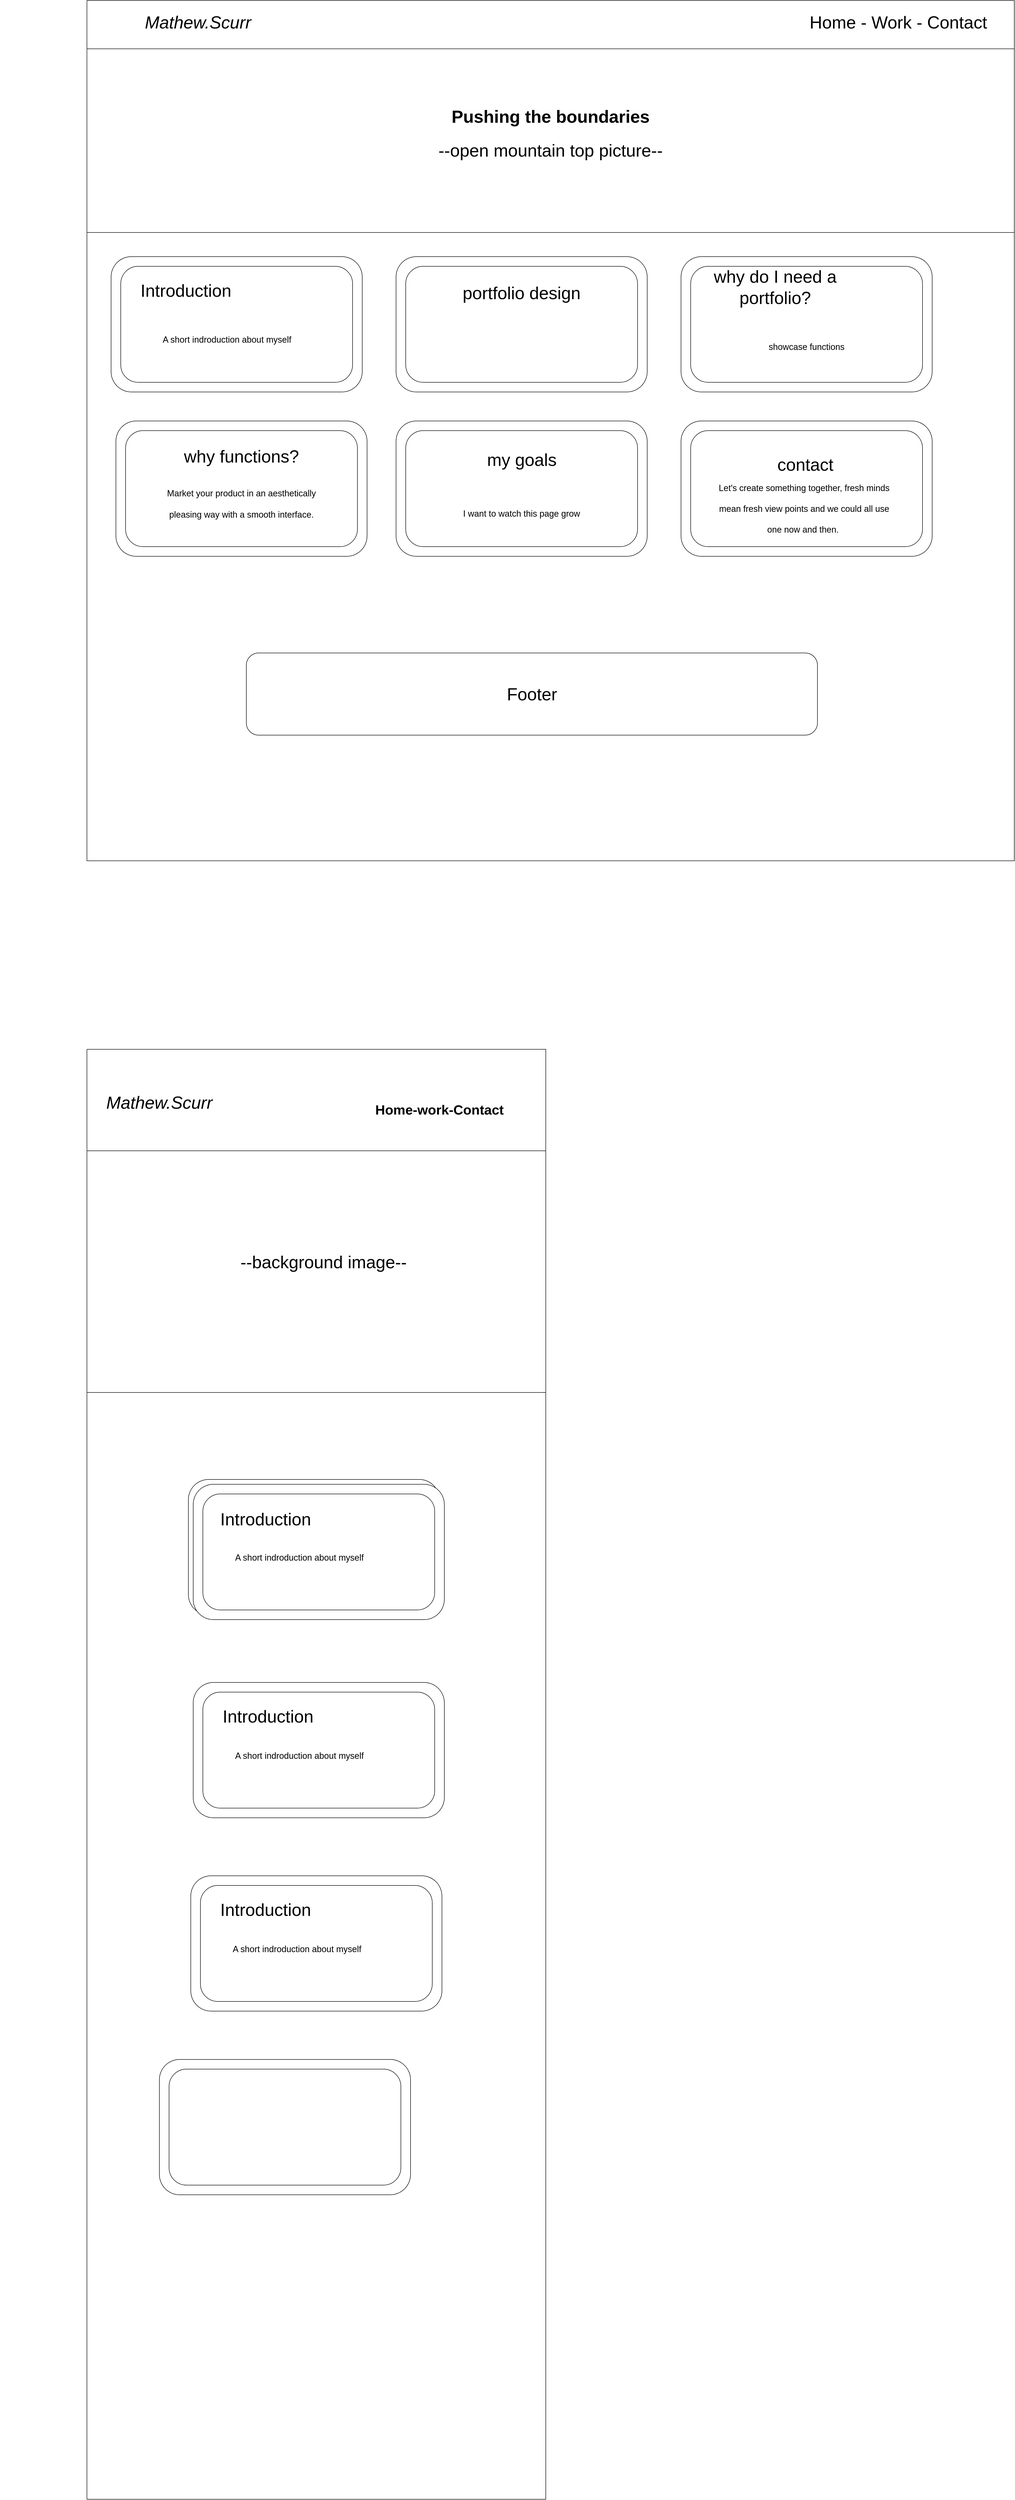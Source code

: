<mxfile version="14.6.13" type="device"><diagram id="FEt_Q6zDG23R3kJfKg6y" name="Page-1"><mxGraphModel dx="5194" dy="3876" grid="1" gridSize="10" guides="1" tooltips="1" connect="1" arrows="1" fold="1" page="1" pageScale="1" pageWidth="850" pageHeight="1100" math="0" shadow="0"><root><mxCell id="0"/><mxCell id="1" parent="0"/><mxCell id="vTrbUso7ryjQpIL4QOr8-1" value="" style="rounded=0;whiteSpace=wrap;html=1;" vertex="1" parent="1"><mxGeometry x="-20" y="2180" width="950" height="3000" as="geometry"/></mxCell><mxCell id="_swKWGqYOiMcQIY0bmR3-83" value="" style="rounded=0;whiteSpace=wrap;html=1;" parent="1" vertex="1"><mxGeometry x="-20" y="10" width="1920" height="1780" as="geometry"/></mxCell><mxCell id="_swKWGqYOiMcQIY0bmR3-113" value="&lt;font style=&quot;font-size: 18px&quot;&gt;I&lt;/font&gt;" style="text;html=1;strokeColor=none;fillColor=none;align=center;verticalAlign=middle;whiteSpace=wrap;rounded=0;fontSize=36;" parent="1" vertex="1"><mxGeometry x="700" y="660" width="380" height="90" as="geometry"/></mxCell><mxCell id="_swKWGqYOiMcQIY0bmR3-96" value="" style="rounded=1;whiteSpace=wrap;html=1;fontSize=36;" parent="1" vertex="1"><mxGeometry x="620" y="540" width="520" height="280" as="geometry"/></mxCell><mxCell id="_swKWGqYOiMcQIY0bmR3-84" value="" style="rounded=0;whiteSpace=wrap;html=1;" parent="1" vertex="1"><mxGeometry x="-20" y="10" width="1920" height="480" as="geometry"/></mxCell><mxCell id="_swKWGqYOiMcQIY0bmR3-85" value="" style="rounded=0;whiteSpace=wrap;html=1;" parent="1" vertex="1"><mxGeometry x="-20" y="10" width="1920" height="100" as="geometry"/></mxCell><mxCell id="_swKWGqYOiMcQIY0bmR3-86" value="Pushing the boundaries" style="text;strokeColor=none;fillColor=none;align=center;verticalAlign=middle;whiteSpace=wrap;rounded=0;fontSize=36;fontStyle=1;html=1;" parent="1" vertex="1"><mxGeometry x="715" y="195" width="450" height="110" as="geometry"/></mxCell><mxCell id="_swKWGqYOiMcQIY0bmR3-87" value="--open mountain top picture--" style="text;html=1;strokeColor=none;fillColor=none;align=center;verticalAlign=middle;whiteSpace=wrap;rounded=0;fontSize=36;" parent="1" vertex="1"><mxGeometry x="605" y="290" width="670" height="60" as="geometry"/></mxCell><mxCell id="_swKWGqYOiMcQIY0bmR3-88" value="Mathew.Scurr" style="text;html=1;strokeColor=none;fillColor=none;align=center;verticalAlign=middle;whiteSpace=wrap;rounded=0;fontSize=36;fontStyle=2" parent="1" vertex="1"><mxGeometry x="-10" y="20" width="440" height="70" as="geometry"/></mxCell><mxCell id="_swKWGqYOiMcQIY0bmR3-90" value="Home - Work - Contact" style="text;html=1;strokeColor=none;fillColor=none;align=center;verticalAlign=middle;whiteSpace=wrap;rounded=0;fontSize=36;" parent="1" vertex="1"><mxGeometry x="1430" y="20" width="460" height="70" as="geometry"/></mxCell><mxCell id="_swKWGqYOiMcQIY0bmR3-94" value="" style="rounded=1;whiteSpace=wrap;html=1;fontSize=36;" parent="1" vertex="1"><mxGeometry x="190" y="3070" width="520" height="280" as="geometry"/></mxCell><mxCell id="_swKWGqYOiMcQIY0bmR3-95" value="" style="rounded=1;whiteSpace=wrap;html=1;fontSize=36;" parent="1" vertex="1"><mxGeometry x="210" y="3090" width="480" height="240" as="geometry"/></mxCell><mxCell id="_swKWGqYOiMcQIY0bmR3-97" value="" style="rounded=1;whiteSpace=wrap;html=1;fontSize=36;" parent="1" vertex="1"><mxGeometry x="640" y="560" width="480" height="240" as="geometry"/></mxCell><mxCell id="_swKWGqYOiMcQIY0bmR3-98" value="" style="rounded=1;whiteSpace=wrap;html=1;fontSize=36;" parent="1" vertex="1"><mxGeometry x="1210" y="540" width="520" height="280" as="geometry"/></mxCell><mxCell id="_swKWGqYOiMcQIY0bmR3-99" value="" style="rounded=1;whiteSpace=wrap;html=1;fontSize=36;" parent="1" vertex="1"><mxGeometry x="1230" y="560" width="480" height="240" as="geometry"/></mxCell><mxCell id="_swKWGqYOiMcQIY0bmR3-105" value="" style="rounded=1;whiteSpace=wrap;html=1;fontSize=36;" parent="1" vertex="1"><mxGeometry x="1210" y="880" width="520" height="280" as="geometry"/></mxCell><mxCell id="_swKWGqYOiMcQIY0bmR3-106" value="" style="rounded=1;whiteSpace=wrap;html=1;fontSize=36;" parent="1" vertex="1"><mxGeometry x="1230" y="900" width="480" height="240" as="geometry"/></mxCell><mxCell id="_swKWGqYOiMcQIY0bmR3-107" value="" style="rounded=1;whiteSpace=wrap;html=1;fontSize=36;" parent="1" vertex="1"><mxGeometry x="620" y="880" width="520" height="280" as="geometry"/></mxCell><mxCell id="_swKWGqYOiMcQIY0bmR3-108" value="" style="rounded=1;whiteSpace=wrap;html=1;fontSize=36;" parent="1" vertex="1"><mxGeometry x="640" y="900" width="480" height="240" as="geometry"/></mxCell><mxCell id="_swKWGqYOiMcQIY0bmR3-109" value="" style="rounded=1;whiteSpace=wrap;html=1;fontSize=36;" parent="1" vertex="1"><mxGeometry x="40" y="880" width="520" height="280" as="geometry"/></mxCell><mxCell id="_swKWGqYOiMcQIY0bmR3-110" value="" style="rounded=1;whiteSpace=wrap;html=1;fontSize=36;" parent="1" vertex="1"><mxGeometry x="60" y="900" width="480" height="240" as="geometry"/></mxCell><mxCell id="_swKWGqYOiMcQIY0bmR3-111" value="Introduction" style="text;html=1;strokeColor=none;fillColor=none;align=center;verticalAlign=middle;whiteSpace=wrap;rounded=0;fontSize=36;" parent="1" vertex="1"><mxGeometry x="250" y="3110" width="190" height="60" as="geometry"/></mxCell><mxCell id="_swKWGqYOiMcQIY0bmR3-112" value="&lt;font style=&quot;font-size: 18px&quot;&gt;A short indroduction about myself&lt;/font&gt;" style="text;html=1;strokeColor=none;fillColor=none;align=center;verticalAlign=middle;whiteSpace=wrap;rounded=0;fontSize=36;" parent="1" vertex="1"><mxGeometry x="180" y="3140" width="460" height="150" as="geometry"/></mxCell><mxCell id="_swKWGqYOiMcQIY0bmR3-114" value="portfolio design" style="text;html=1;strokeColor=none;fillColor=none;align=center;verticalAlign=middle;whiteSpace=wrap;rounded=0;fontSize=36;" parent="1" vertex="1"><mxGeometry x="620" y="520" width="520" height="190" as="geometry"/></mxCell><mxCell id="_swKWGqYOiMcQIY0bmR3-115" value="&lt;span style=&quot;font-size: 18px&quot;&gt;showcase functions&lt;/span&gt;" style="text;html=1;strokeColor=none;fillColor=none;align=center;verticalAlign=middle;whiteSpace=wrap;rounded=0;fontSize=36;" parent="1" vertex="1"><mxGeometry x="1280" y="675" width="380" height="90" as="geometry"/></mxCell><mxCell id="_swKWGqYOiMcQIY0bmR3-116" value="why do I need a portfolio?" style="text;html=1;strokeColor=none;fillColor=none;align=center;verticalAlign=middle;whiteSpace=wrap;rounded=0;fontSize=36;" parent="1" vertex="1"><mxGeometry x="1230" y="565" width="350" height="75" as="geometry"/></mxCell><mxCell id="_swKWGqYOiMcQIY0bmR3-117" value="&lt;font style=&quot;font-size: 18px&quot;&gt;Market your product in an aesthetically pleasing way with a smooth interface.&lt;/font&gt;" style="text;html=1;strokeColor=none;fillColor=none;align=center;verticalAlign=middle;whiteSpace=wrap;rounded=0;fontSize=36;" parent="1" vertex="1"><mxGeometry x="110" y="1000" width="380" height="90" as="geometry"/></mxCell><mxCell id="_swKWGqYOiMcQIY0bmR3-118" value="why functions?" style="text;html=1;strokeColor=none;fillColor=none;align=center;verticalAlign=middle;whiteSpace=wrap;rounded=0;fontSize=36;" parent="1" vertex="1"><mxGeometry x="125" y="915" width="350" height="75" as="geometry"/></mxCell><mxCell id="_swKWGqYOiMcQIY0bmR3-119" value="&lt;span style=&quot;font-size: 18px&quot;&gt;I want to watch this page grow&lt;/span&gt;" style="text;html=1;strokeColor=none;fillColor=none;align=center;verticalAlign=middle;whiteSpace=wrap;rounded=0;fontSize=36;" parent="1" vertex="1"><mxGeometry x="690" y="1020" width="380" height="90" as="geometry"/></mxCell><mxCell id="_swKWGqYOiMcQIY0bmR3-120" value="my goals" style="text;html=1;strokeColor=none;fillColor=none;align=center;verticalAlign=middle;whiteSpace=wrap;rounded=0;fontSize=36;" parent="1" vertex="1"><mxGeometry x="687.5" y="930" width="385" height="60" as="geometry"/></mxCell><mxCell id="_swKWGqYOiMcQIY0bmR3-121" value="&lt;font style=&quot;font-size: 18px&quot;&gt;Let's create something together, fresh minds mean fresh view points and we could all use one now and then.&amp;nbsp;&lt;/font&gt;" style="text;html=1;strokeColor=none;fillColor=none;align=center;verticalAlign=middle;whiteSpace=wrap;rounded=0;fontSize=36;" parent="1" vertex="1"><mxGeometry x="1275" y="1010" width="380" height="90" as="geometry"/></mxCell><mxCell id="_swKWGqYOiMcQIY0bmR3-122" value="contact" style="text;html=1;strokeColor=none;fillColor=none;align=center;verticalAlign=middle;whiteSpace=wrap;rounded=0;fontSize=36;" parent="1" vertex="1"><mxGeometry x="1285" y="930" width="365" height="80" as="geometry"/></mxCell><mxCell id="_swKWGqYOiMcQIY0bmR3-123" value="Footer" style="rounded=1;whiteSpace=wrap;html=1;fontSize=36;" parent="1" vertex="1"><mxGeometry x="310" y="1360" width="1182.5" height="170" as="geometry"/></mxCell><mxCell id="vTrbUso7ryjQpIL4QOr8-2" value="" style="rounded=0;whiteSpace=wrap;html=1;" vertex="1" parent="1"><mxGeometry x="-20" y="2180" width="950" height="210" as="geometry"/></mxCell><mxCell id="vTrbUso7ryjQpIL4QOr8-4" value="&lt;b&gt;Home-work-Contact&lt;/b&gt;" style="text;html=1;strokeColor=none;fillColor=none;align=center;verticalAlign=middle;whiteSpace=wrap;rounded=0;fontSize=28;" vertex="1" parent="1"><mxGeometry x="490" y="2180" width="440" height="250" as="geometry"/></mxCell><mxCell id="vTrbUso7ryjQpIL4QOr8-5" value="&lt;i&gt;Mathew.Scurr&lt;/i&gt;" style="text;html=1;strokeColor=none;fillColor=none;align=center;verticalAlign=middle;whiteSpace=wrap;rounded=0;fontSize=36;" vertex="1" parent="1"><mxGeometry x="-200" y="2210" width="660" height="160" as="geometry"/></mxCell><mxCell id="vTrbUso7ryjQpIL4QOr8-6" value="" style="rounded=0;whiteSpace=wrap;html=1;fontSize=36;" vertex="1" parent="1"><mxGeometry x="-20" y="2390" width="950" height="500" as="geometry"/></mxCell><mxCell id="vTrbUso7ryjQpIL4QOr8-7" value="--background image--" style="text;html=1;strokeColor=none;fillColor=none;align=center;verticalAlign=middle;whiteSpace=wrap;rounded=0;fontSize=36;" vertex="1" parent="1"><mxGeometry x="270" y="2520" width="400" height="200" as="geometry"/></mxCell><mxCell id="vTrbUso7ryjQpIL4QOr8-9" value="" style="rounded=1;whiteSpace=wrap;html=1;fontSize=36;" vertex="1" parent="1"><mxGeometry x="30" y="540" width="520" height="280" as="geometry"/></mxCell><mxCell id="vTrbUso7ryjQpIL4QOr8-10" value="" style="rounded=1;whiteSpace=wrap;html=1;fontSize=36;" vertex="1" parent="1"><mxGeometry x="50" y="560" width="480" height="240" as="geometry"/></mxCell><mxCell id="vTrbUso7ryjQpIL4QOr8-11" value="Introduction" style="text;html=1;strokeColor=none;fillColor=none;align=center;verticalAlign=middle;whiteSpace=wrap;rounded=0;fontSize=36;" vertex="1" parent="1"><mxGeometry x="90" y="580" width="190" height="60" as="geometry"/></mxCell><mxCell id="vTrbUso7ryjQpIL4QOr8-12" value="&lt;font style=&quot;font-size: 18px&quot;&gt;A short indroduction about myself&lt;/font&gt;" style="text;html=1;strokeColor=none;fillColor=none;align=center;verticalAlign=middle;whiteSpace=wrap;rounded=0;fontSize=36;" vertex="1" parent="1"><mxGeometry x="80" y="660" width="380" height="90" as="geometry"/></mxCell><mxCell id="vTrbUso7ryjQpIL4QOr8-14" value="" style="rounded=1;whiteSpace=wrap;html=1;fontSize=36;" vertex="1" parent="1"><mxGeometry x="200" y="3080" width="520" height="280" as="geometry"/></mxCell><mxCell id="vTrbUso7ryjQpIL4QOr8-15" value="" style="rounded=1;whiteSpace=wrap;html=1;fontSize=36;" vertex="1" parent="1"><mxGeometry x="220" y="3100" width="480" height="240" as="geometry"/></mxCell><mxCell id="vTrbUso7ryjQpIL4QOr8-16" value="&lt;font style=&quot;font-size: 18px&quot;&gt;A short indroduction about myself&lt;/font&gt;" style="text;html=1;strokeColor=none;fillColor=none;align=center;verticalAlign=middle;whiteSpace=wrap;rounded=0;fontSize=36;" vertex="1" parent="1"><mxGeometry x="190" y="3150" width="460" height="150" as="geometry"/></mxCell><mxCell id="vTrbUso7ryjQpIL4QOr8-17" value="Introduction" style="text;html=1;strokeColor=none;fillColor=none;align=center;verticalAlign=middle;whiteSpace=wrap;rounded=0;fontSize=36;" vertex="1" parent="1"><mxGeometry x="250" y="3120" width="200" height="63.16" as="geometry"/></mxCell><mxCell id="vTrbUso7ryjQpIL4QOr8-18" value="" style="rounded=1;whiteSpace=wrap;html=1;fontSize=36;" vertex="1" parent="1"><mxGeometry x="195" y="3890" width="520" height="280" as="geometry"/></mxCell><mxCell id="vTrbUso7ryjQpIL4QOr8-19" value="" style="rounded=1;whiteSpace=wrap;html=1;fontSize=36;" vertex="1" parent="1"><mxGeometry x="215" y="3910" width="480" height="240" as="geometry"/></mxCell><mxCell id="vTrbUso7ryjQpIL4QOr8-20" value="&lt;font style=&quot;font-size: 18px&quot;&gt;A short indroduction about myself&lt;/font&gt;" style="text;html=1;strokeColor=none;fillColor=none;align=center;verticalAlign=middle;whiteSpace=wrap;rounded=0;fontSize=36;" vertex="1" parent="1"><mxGeometry x="185" y="3960" width="460" height="150" as="geometry"/></mxCell><mxCell id="vTrbUso7ryjQpIL4QOr8-21" value="Introduction" style="text;html=1;strokeColor=none;fillColor=none;align=center;verticalAlign=middle;whiteSpace=wrap;rounded=0;fontSize=36;" vertex="1" parent="1"><mxGeometry x="255" y="3930" width="190" height="60" as="geometry"/></mxCell><mxCell id="vTrbUso7ryjQpIL4QOr8-22" value="" style="rounded=1;whiteSpace=wrap;html=1;fontSize=36;" vertex="1" parent="1"><mxGeometry x="200" y="3490" width="520" height="280" as="geometry"/></mxCell><mxCell id="vTrbUso7ryjQpIL4QOr8-23" value="" style="rounded=1;whiteSpace=wrap;html=1;fontSize=36;" vertex="1" parent="1"><mxGeometry x="220" y="3510" width="480" height="240" as="geometry"/></mxCell><mxCell id="vTrbUso7ryjQpIL4QOr8-24" value="&lt;font style=&quot;font-size: 18px&quot;&gt;A short indroduction about myself&lt;/font&gt;" style="text;html=1;strokeColor=none;fillColor=none;align=center;verticalAlign=middle;whiteSpace=wrap;rounded=0;fontSize=36;" vertex="1" parent="1"><mxGeometry x="190" y="3560" width="460" height="150" as="geometry"/></mxCell><mxCell id="vTrbUso7ryjQpIL4QOr8-25" value="Introduction" style="text;html=1;strokeColor=none;fillColor=none;align=center;verticalAlign=middle;whiteSpace=wrap;rounded=0;fontSize=36;" vertex="1" parent="1"><mxGeometry x="260" y="3530" width="190" height="60" as="geometry"/></mxCell><mxCell id="vTrbUso7ryjQpIL4QOr8-26" value="" style="rounded=1;whiteSpace=wrap;html=1;fontSize=36;" vertex="1" parent="1"><mxGeometry x="130" y="4270" width="520" height="280" as="geometry"/></mxCell><mxCell id="vTrbUso7ryjQpIL4QOr8-27" value="Introduction" style="text;html=1;strokeColor=none;fillColor=none;align=center;verticalAlign=middle;whiteSpace=wrap;rounded=0;fontSize=36;" vertex="1" parent="1"><mxGeometry x="180" y="4310" width="200" height="63.16" as="geometry"/></mxCell><mxCell id="vTrbUso7ryjQpIL4QOr8-28" value="&lt;font style=&quot;font-size: 18px&quot;&gt;A short indroduction about myself&lt;/font&gt;" style="text;html=1;strokeColor=none;fillColor=none;align=center;verticalAlign=middle;whiteSpace=wrap;rounded=0;fontSize=36;" vertex="1" parent="1"><mxGeometry x="170" y="4373.16" width="460" height="150" as="geometry"/></mxCell><mxCell id="vTrbUso7ryjQpIL4QOr8-29" value="" style="rounded=1;whiteSpace=wrap;html=1;fontSize=36;" vertex="1" parent="1"><mxGeometry x="150" y="4290" width="480" height="240" as="geometry"/></mxCell></root></mxGraphModel></diagram></mxfile>
